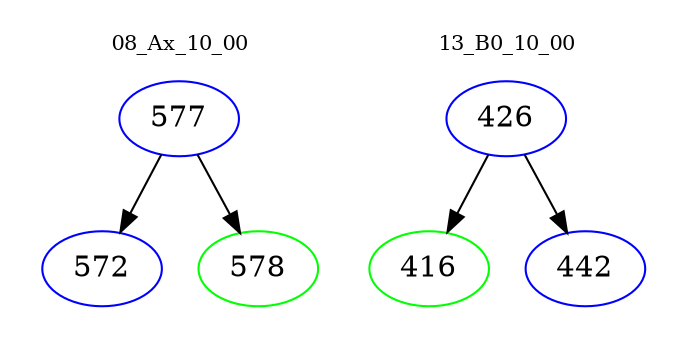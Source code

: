 digraph{
subgraph cluster_0 {
color = white
label = "08_Ax_10_00";
fontsize=10;
T0_577 [label="577", color="blue"]
T0_577 -> T0_572 [color="black"]
T0_572 [label="572", color="blue"]
T0_577 -> T0_578 [color="black"]
T0_578 [label="578", color="green"]
}
subgraph cluster_1 {
color = white
label = "13_B0_10_00";
fontsize=10;
T1_426 [label="426", color="blue"]
T1_426 -> T1_416 [color="black"]
T1_416 [label="416", color="green"]
T1_426 -> T1_442 [color="black"]
T1_442 [label="442", color="blue"]
}
}
